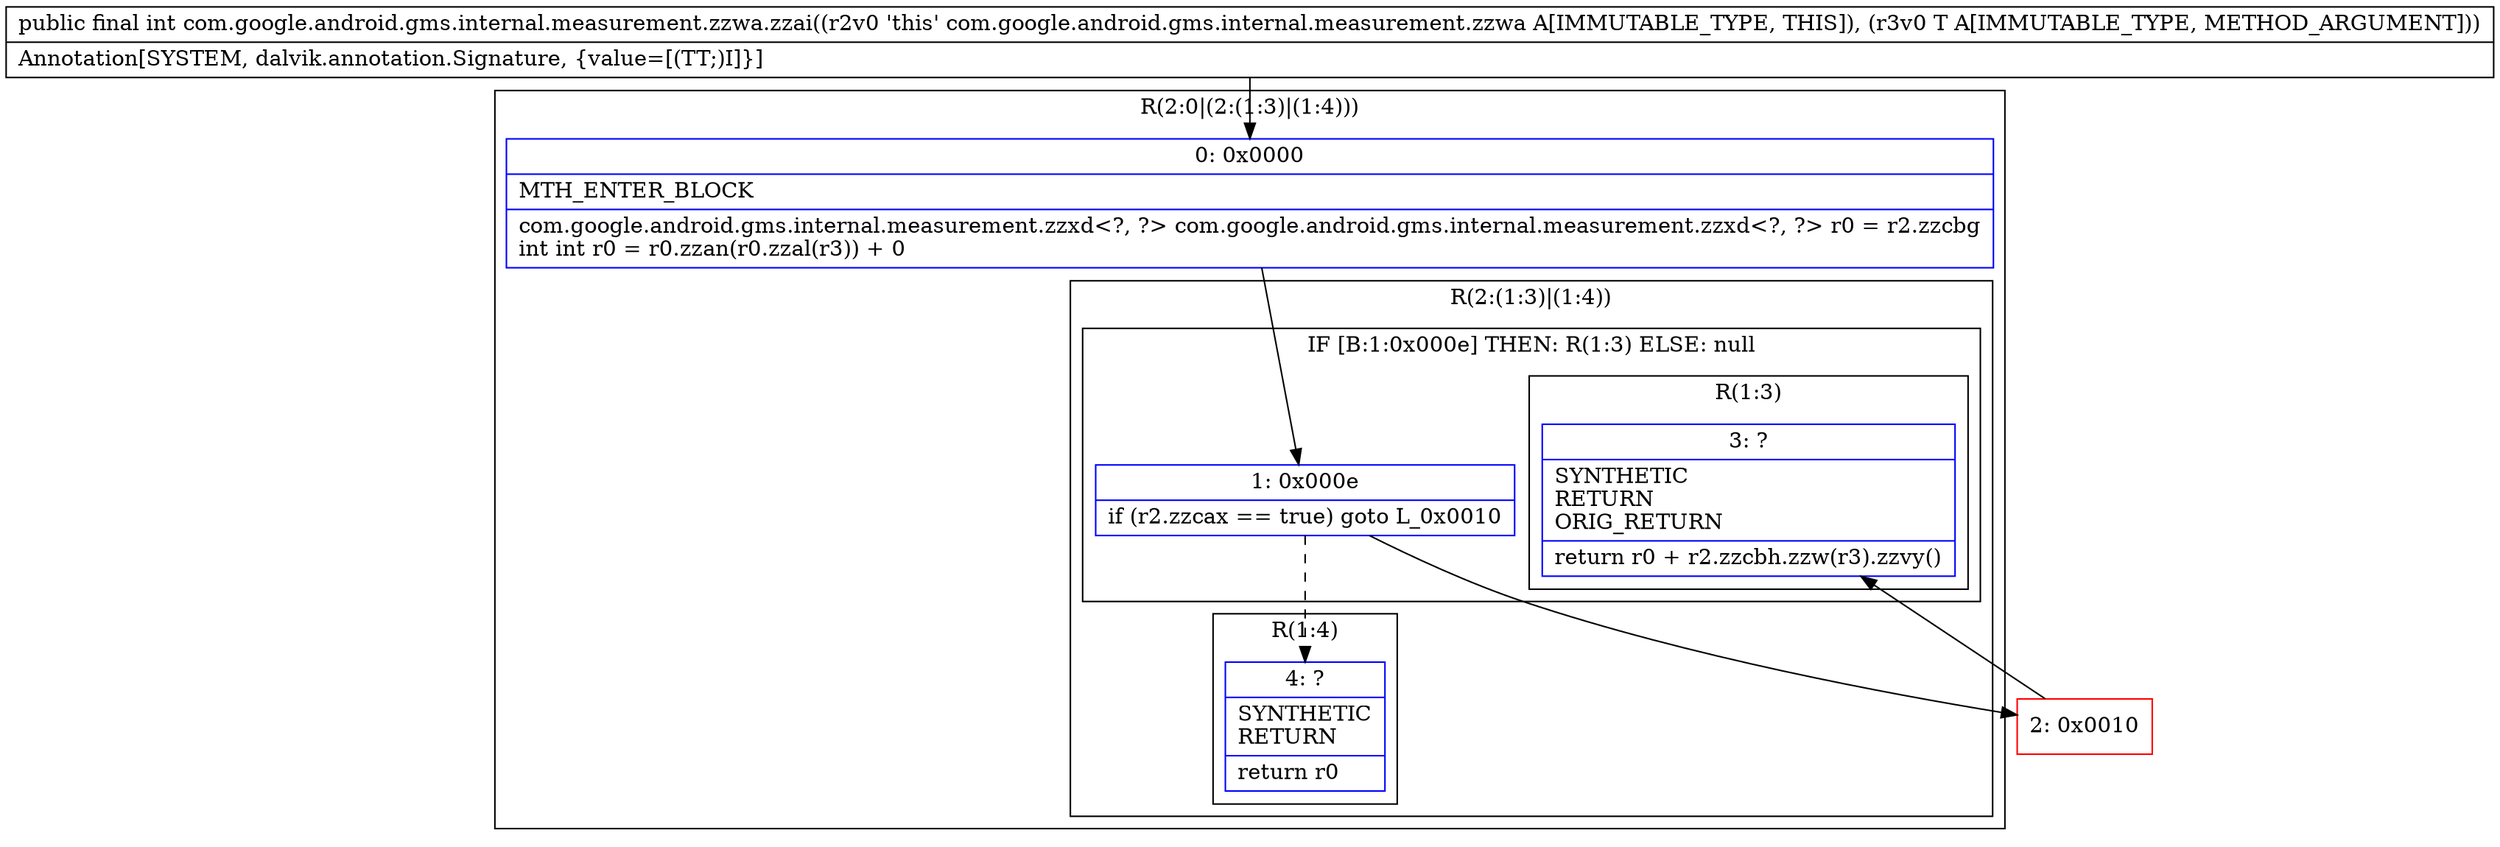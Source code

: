digraph "CFG forcom.google.android.gms.internal.measurement.zzwa.zzai(Ljava\/lang\/Object;)I" {
subgraph cluster_Region_1745657966 {
label = "R(2:0|(2:(1:3)|(1:4)))";
node [shape=record,color=blue];
Node_0 [shape=record,label="{0\:\ 0x0000|MTH_ENTER_BLOCK\l|com.google.android.gms.internal.measurement.zzxd\<?, ?\> com.google.android.gms.internal.measurement.zzxd\<?, ?\> r0 = r2.zzcbg\lint int r0 = r0.zzan(r0.zzal(r3)) + 0\l}"];
subgraph cluster_Region_1080670945 {
label = "R(2:(1:3)|(1:4))";
node [shape=record,color=blue];
subgraph cluster_IfRegion_348916346 {
label = "IF [B:1:0x000e] THEN: R(1:3) ELSE: null";
node [shape=record,color=blue];
Node_1 [shape=record,label="{1\:\ 0x000e|if (r2.zzcax == true) goto L_0x0010\l}"];
subgraph cluster_Region_1091384570 {
label = "R(1:3)";
node [shape=record,color=blue];
Node_3 [shape=record,label="{3\:\ ?|SYNTHETIC\lRETURN\lORIG_RETURN\l|return r0 + r2.zzcbh.zzw(r3).zzvy()\l}"];
}
}
subgraph cluster_Region_771278373 {
label = "R(1:4)";
node [shape=record,color=blue];
Node_4 [shape=record,label="{4\:\ ?|SYNTHETIC\lRETURN\l|return r0\l}"];
}
}
}
Node_2 [shape=record,color=red,label="{2\:\ 0x0010}"];
MethodNode[shape=record,label="{public final int com.google.android.gms.internal.measurement.zzwa.zzai((r2v0 'this' com.google.android.gms.internal.measurement.zzwa A[IMMUTABLE_TYPE, THIS]), (r3v0 T A[IMMUTABLE_TYPE, METHOD_ARGUMENT]))  | Annotation[SYSTEM, dalvik.annotation.Signature, \{value=[(TT;)I]\}]\l}"];
MethodNode -> Node_0;
Node_0 -> Node_1;
Node_1 -> Node_2;
Node_1 -> Node_4[style=dashed];
Node_2 -> Node_3;
}

